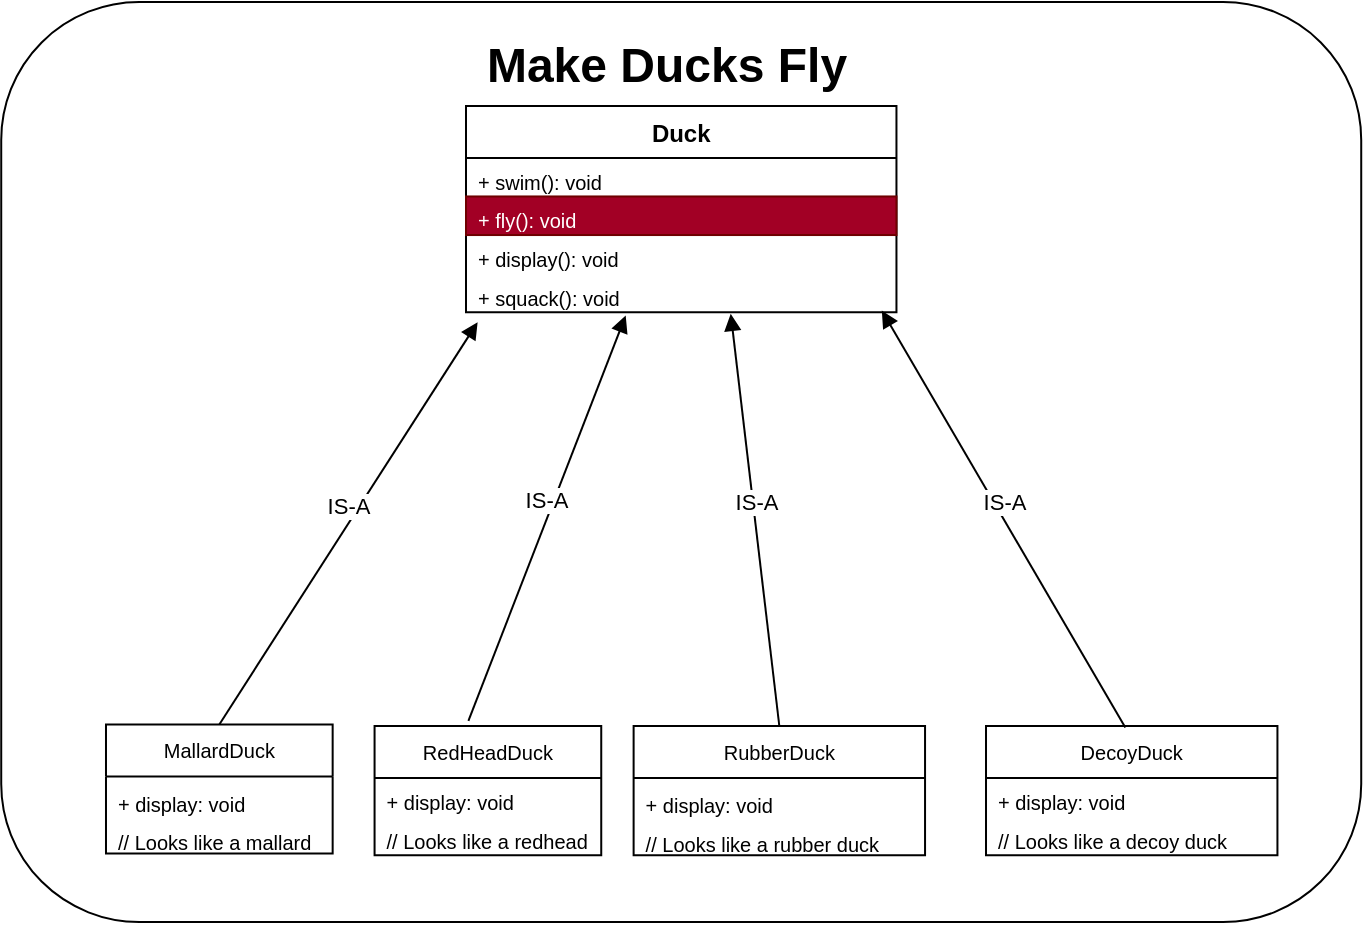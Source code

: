 <mxfile>
    <diagram id="nEtxWbMUcnM9QWZgBakY" name="Page-1">
        <mxGraphModel dx="2422" dy="956" grid="1" gridSize="10" guides="1" tooltips="1" connect="1" arrows="1" fold="1" page="1" pageScale="1" pageWidth="827" pageHeight="1169" math="0" shadow="0">
            <root>
                <mxCell id="0"/>
                <mxCell id="1" parent="0"/>
                <mxCell id="66" value="" style="rounded=1;whiteSpace=wrap;html=1;container=0;" parent="1" vertex="1">
                    <mxGeometry x="37.61" y="55" width="680" height="460.0" as="geometry"/>
                </mxCell>
                <mxCell id="67" value="IS-A" style="html=1;verticalAlign=bottom;endArrow=block;exitX=0.5;exitY=0;exitDx=0;exitDy=0;entryX=0.027;entryY=1.259;entryDx=0;entryDy=0;entryPerimeter=0;" parent="1" source="90" target="76" edge="1">
                    <mxGeometry width="80" relative="1" as="geometry">
                        <mxPoint x="507.619" y="255.323" as="sourcePoint"/>
                        <mxPoint x="264.76" y="205" as="targetPoint"/>
                    </mxGeometry>
                </mxCell>
                <mxCell id="68" value="IS-A" style="html=1;verticalAlign=bottom;endArrow=block;exitX=0.414;exitY=-0.04;exitDx=0;exitDy=0;entryX=0.371;entryY=1.087;entryDx=0;entryDy=0;exitPerimeter=0;entryPerimeter=0;" parent="1" source="86" target="76" edge="1">
                    <mxGeometry width="80" relative="1" as="geometry">
                        <mxPoint x="151.429" y="425.968" as="sourcePoint"/>
                        <mxPoint x="317.38" y="205" as="targetPoint"/>
                    </mxGeometry>
                </mxCell>
                <mxCell id="69" value="IS-A" style="html=1;verticalAlign=bottom;endArrow=block;exitX=0.5;exitY=0;exitDx=0;exitDy=0;entryX=0.615;entryY=1.043;entryDx=0;entryDy=0;entryPerimeter=0;" parent="1" source="82" target="76" edge="1">
                    <mxGeometry width="80" relative="1" as="geometry">
                        <mxPoint x="279.301" y="423.653" as="sourcePoint"/>
                        <mxPoint x="422.62" y="205" as="targetPoint"/>
                    </mxGeometry>
                </mxCell>
                <mxCell id="70" value="IS-A" style="html=1;verticalAlign=bottom;endArrow=block;exitX=0.478;exitY=0.011;exitDx=0;exitDy=0;exitPerimeter=0;entryX=0.966;entryY=0.957;entryDx=0;entryDy=0;entryPerimeter=0;" parent="1" source="78" target="76" edge="1">
                    <mxGeometry width="80" relative="1" as="geometry">
                        <mxPoint x="434.762" y="425.968" as="sourcePoint"/>
                        <mxPoint x="470" y="210" as="targetPoint"/>
                    </mxGeometry>
                </mxCell>
                <mxCell id="77" value="" style="group" parent="1" vertex="1" connectable="0">
                    <mxGeometry x="530.004" y="416.998" width="145.714" height="64.581" as="geometry"/>
                </mxCell>
                <mxCell id="78" value="DecoyDuck" style="swimlane;fontStyle=0;childLayout=stackLayout;horizontal=1;startSize=26;fillColor=none;horizontalStack=0;resizeParent=1;resizeParentMax=0;resizeLast=0;collapsible=1;marginBottom=0;fontSize=10;container=0;" parent="77" vertex="1">
                    <mxGeometry width="145.714" height="64.581" as="geometry"/>
                </mxCell>
                <mxCell id="79" value="+ display: void" style="text;strokeColor=none;fillColor=none;align=left;verticalAlign=top;spacingLeft=4;spacingRight=4;overflow=hidden;rotatable=0;points=[[0,0.5],[1,0.5]];portConstraint=eastwest;fontSize=10;container=0;" parent="77" vertex="1">
                    <mxGeometry y="26" width="145.714" height="19.29" as="geometry"/>
                </mxCell>
                <mxCell id="80" value="// Looks like a decoy duck" style="text;strokeColor=none;fillColor=none;align=left;verticalAlign=top;spacingLeft=4;spacingRight=4;overflow=hidden;rotatable=0;points=[[0,0.5],[1,0.5]];portConstraint=eastwest;fontSize=10;container=0;" parent="77" vertex="1">
                    <mxGeometry y="45.29" width="145.714" height="19.29" as="geometry"/>
                </mxCell>
                <mxCell id="81" value="" style="group" parent="1" vertex="1" connectable="0">
                    <mxGeometry x="353.81" y="416.998" width="145.714" height="66.131" as="geometry"/>
                </mxCell>
                <mxCell id="82" value="RubberDuck" style="swimlane;fontStyle=0;childLayout=stackLayout;horizontal=1;startSize=26;fillColor=none;horizontalStack=0;resizeParent=1;resizeParentMax=0;resizeLast=0;collapsible=1;marginBottom=0;fontSize=10;container=0;" parent="81" vertex="1">
                    <mxGeometry width="145.714" height="64.581" as="geometry"/>
                </mxCell>
                <mxCell id="83" value="+ display: void" style="text;strokeColor=none;fillColor=none;align=left;verticalAlign=top;spacingLeft=4;spacingRight=4;overflow=hidden;rotatable=0;points=[[0,0.5],[1,0.5]];portConstraint=eastwest;fontSize=10;container=0;" parent="81" vertex="1">
                    <mxGeometry y="27.55" width="145.714" height="19.29" as="geometry"/>
                </mxCell>
                <mxCell id="84" value="// Looks like a rubber duck" style="text;strokeColor=none;fillColor=none;align=left;verticalAlign=top;spacingLeft=4;spacingRight=4;overflow=hidden;rotatable=0;points=[[0,0.5],[1,0.5]];portConstraint=eastwest;fontSize=10;container=0;" parent="81" vertex="1">
                    <mxGeometry y="46.84" width="145.714" height="19.29" as="geometry"/>
                </mxCell>
                <mxCell id="85" value="" style="group" parent="1" vertex="1" connectable="0">
                    <mxGeometry x="224.286" y="416.998" width="113.333" height="64.581" as="geometry"/>
                </mxCell>
                <mxCell id="86" value="RedHeadDuck" style="swimlane;fontStyle=0;childLayout=stackLayout;horizontal=1;startSize=26;fillColor=none;horizontalStack=0;resizeParent=1;resizeParentMax=0;resizeLast=0;collapsible=1;marginBottom=0;fontSize=10;container=0;" parent="85" vertex="1">
                    <mxGeometry width="113.333" height="64.581" as="geometry"/>
                </mxCell>
                <mxCell id="87" value="+ display: void" style="text;strokeColor=none;fillColor=none;align=left;verticalAlign=top;spacingLeft=4;spacingRight=4;overflow=hidden;rotatable=0;points=[[0,0.5],[1,0.5]];portConstraint=eastwest;fontSize=10;container=0;" parent="85" vertex="1">
                    <mxGeometry y="26" width="113.333" height="19.29" as="geometry"/>
                </mxCell>
                <mxCell id="88" value="// Looks like a redhead" style="text;strokeColor=none;fillColor=none;align=left;verticalAlign=top;spacingLeft=4;spacingRight=4;overflow=hidden;rotatable=0;points=[[0,0.5],[1,0.5]];portConstraint=eastwest;fontSize=10;container=0;" parent="85" vertex="1">
                    <mxGeometry y="45.29" width="113.333" height="19.29" as="geometry"/>
                </mxCell>
                <mxCell id="89" value="" style="group" parent="1" vertex="1" connectable="0">
                    <mxGeometry x="89.997" y="416.228" width="113.333" height="66.131" as="geometry"/>
                </mxCell>
                <mxCell id="90" value="MallardDuck" style="swimlane;fontStyle=0;childLayout=stackLayout;horizontal=1;startSize=26;fillColor=none;horizontalStack=0;resizeParent=1;resizeParentMax=0;resizeLast=0;collapsible=1;marginBottom=0;fontSize=10;container=0;" parent="89" vertex="1">
                    <mxGeometry width="113.333" height="64.581" as="geometry"/>
                </mxCell>
                <mxCell id="91" value="+ display: void" style="text;strokeColor=none;fillColor=none;align=left;verticalAlign=top;spacingLeft=4;spacingRight=4;overflow=hidden;rotatable=0;points=[[0,0.5],[1,0.5]];portConstraint=eastwest;fontSize=10;container=0;" parent="89" vertex="1">
                    <mxGeometry y="27.55" width="113.333" height="19.29" as="geometry"/>
                </mxCell>
                <mxCell id="92" value="// Looks like a mallard" style="text;strokeColor=none;fillColor=none;align=left;verticalAlign=top;spacingLeft=4;spacingRight=4;overflow=hidden;rotatable=0;points=[[0,0.5],[1,0.5]];portConstraint=eastwest;fontSize=10;container=0;" parent="89" vertex="1">
                    <mxGeometry y="46.84" width="113.333" height="19.29" as="geometry"/>
                </mxCell>
                <mxCell id="97" value="Duck" style="swimlane;fontStyle=1;align=center;verticalAlign=top;childLayout=stackLayout;horizontal=1;startSize=26;horizontalStack=0;resizeParent=1;resizeParentMax=0;resizeLast=0;collapsible=1;marginBottom=0;" vertex="1" parent="1">
                    <mxGeometry x="270" y="106.94" width="215.23" height="103.161" as="geometry"/>
                </mxCell>
                <mxCell id="74" value="+ swim(): void" style="text;strokeColor=none;fillColor=none;align=left;verticalAlign=top;spacingLeft=4;spacingRight=4;overflow=hidden;rotatable=0;points=[[0,0.5],[1,0.5]];portConstraint=eastwest;container=0;fontSize=10;" parent="97" vertex="1">
                    <mxGeometry y="26" width="215.23" height="19.29" as="geometry"/>
                </mxCell>
                <mxCell id="95" value="+ fly(): void" style="text;strokeColor=#6F0000;fillColor=#a20025;align=left;verticalAlign=top;spacingLeft=4;spacingRight=4;overflow=hidden;rotatable=0;points=[[0,0.5],[1,0.5]];portConstraint=eastwest;container=0;fontSize=10;fontColor=#ffffff;" vertex="1" parent="97">
                    <mxGeometry y="45.29" width="215.23" height="19.29" as="geometry"/>
                </mxCell>
                <mxCell id="75" value="+ display(): void" style="text;strokeColor=none;fillColor=none;align=left;verticalAlign=top;spacingLeft=4;spacingRight=4;overflow=hidden;rotatable=0;points=[[0,0.5],[1,0.5]];portConstraint=eastwest;container=0;fontSize=10;" parent="97" vertex="1">
                    <mxGeometry y="64.58" width="215.23" height="19.29" as="geometry"/>
                </mxCell>
                <mxCell id="76" value="+ squack(): void" style="text;strokeColor=none;fillColor=none;align=left;verticalAlign=top;spacingLeft=4;spacingRight=4;overflow=hidden;rotatable=0;points=[[0,0.5],[1,0.5]];portConstraint=eastwest;container=0;fontSize=10;" parent="97" vertex="1">
                    <mxGeometry y="83.871" width="215.23" height="19.29" as="geometry"/>
                </mxCell>
                <mxCell id="101" value="Make Ducks Fly" style="text;strokeColor=none;fillColor=none;html=1;fontSize=24;fontStyle=1;verticalAlign=middle;align=center;" vertex="1" parent="1">
                    <mxGeometry x="320" y="66.94" width="100" height="40" as="geometry"/>
                </mxCell>
            </root>
        </mxGraphModel>
    </diagram>
</mxfile>